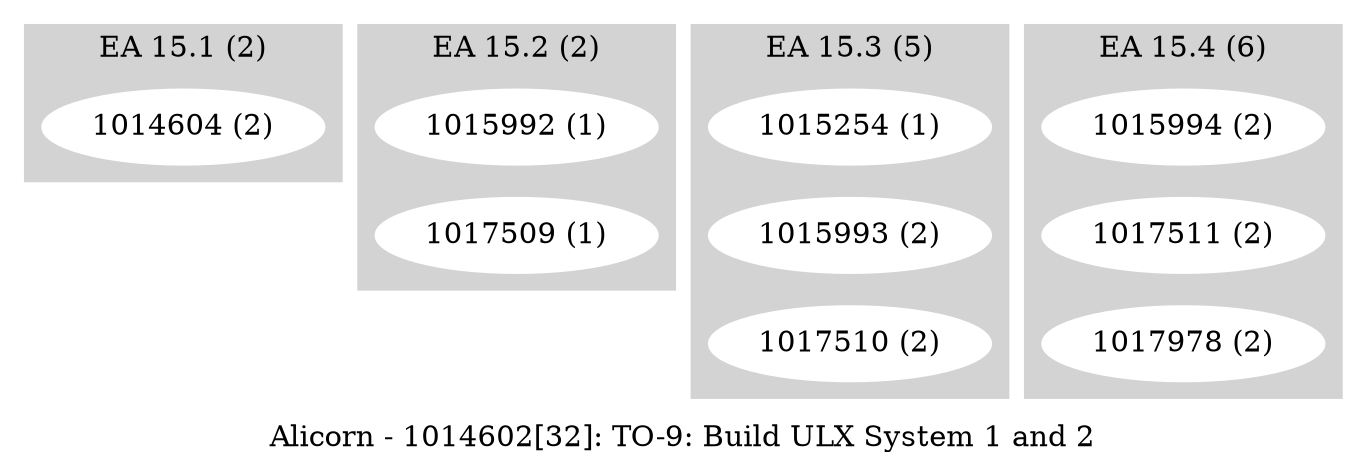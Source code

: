digraph G {
    label = "Alicorn - 1014602[32]: TO-9: Build ULX System 1 and 2";
    ranksep = .1
    subgraph cluster_1 {
        style=filled;
        color=lightgrey;
        node [style=filled,color=white];
        "1014604 (2)"
        ;
        label = "EA 15.1 (2)";
    }
    subgraph cluster_2 {
        style=filled;
        color=lightgrey;
        node [style=filled,color=white];
        "1015992 (1)" ->       
        "1017509 (1)"
        [style=invis];
        label = "EA 15.2 (2)";
    }
    subgraph cluster_3 {
        style=filled;
        color=lightgrey;
        node [style=filled,color=white];
        "1015254 (1)" ->       
        "1015993 (2)" ->       
        "1017510 (2)"
        [style=invis];
        label = "EA 15.3 (5)";
    }
    subgraph cluster_4 {
        style=filled;
        color=lightgrey;
        node [style=filled,color=white];
        "1015994 (2)" ->       
        "1017511 (2)" ->       
        "1017978 (2)"
        [style=invis];
        label = "EA 15.4 (6)";
    }
}
